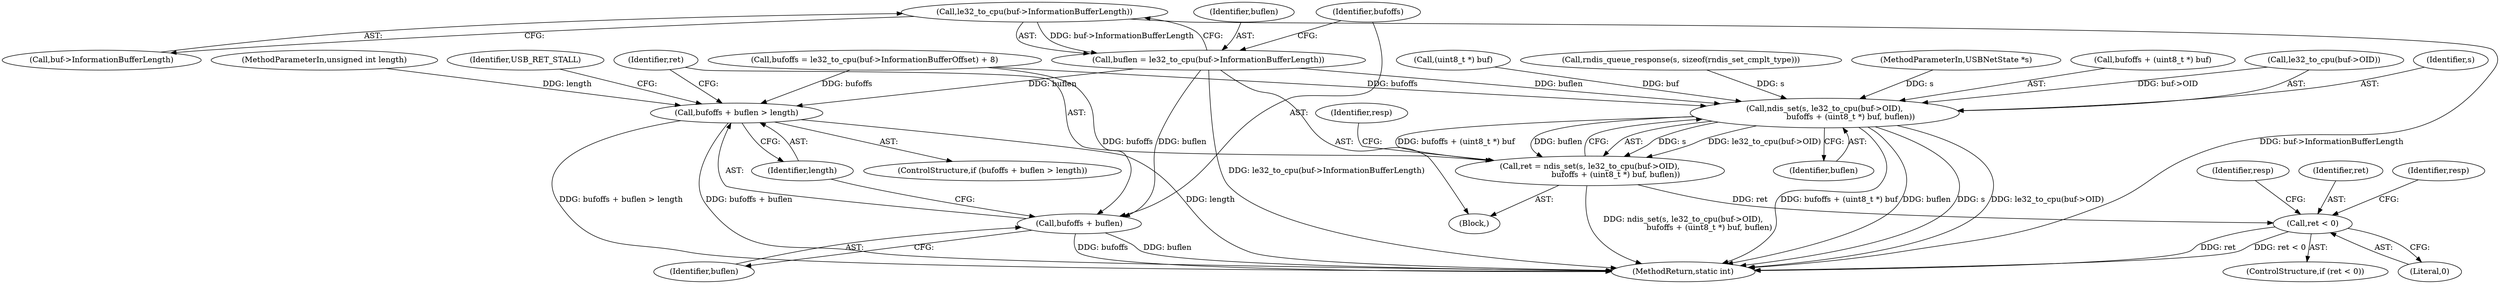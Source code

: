 digraph "0_qemu_fe3c546c5ff2a6210f9a4d8561cc64051ca8603e_0@pointer" {
"1000131" [label="(Call,le32_to_cpu(buf->InformationBufferLength))"];
"1000129" [label="(Call,buflen = le32_to_cpu(buf->InformationBufferLength))"];
"1000136" [label="(Call,bufoffs + buflen > length)"];
"1000137" [label="(Call,bufoffs + buflen)"];
"1000145" [label="(Call,ndis_set(s, le32_to_cpu(buf->OID),\n                     bufoffs + (uint8_t *) buf, buflen))"];
"1000143" [label="(Call,ret = ndis_set(s, le32_to_cpu(buf->OID),\n                     bufoffs + (uint8_t *) buf, buflen))"];
"1000165" [label="(Call,ret < 0)"];
"1000137" [label="(Call,bufoffs + buflen)"];
"1000109" [label="(Call,rndis_queue_response(s, sizeof(rndis_set_cmplt_type)))"];
"1000171" [label="(Identifier,resp)"];
"1000102" [label="(MethodParameterIn,USBNetState *s)"];
"1000121" [label="(Call,bufoffs = le32_to_cpu(buf->InformationBufferOffset) + 8)"];
"1000151" [label="(Call,bufoffs + (uint8_t *) buf)"];
"1000147" [label="(Call,le32_to_cpu(buf->OID))"];
"1000146" [label="(Identifier,s)"];
"1000153" [label="(Call,(uint8_t *) buf)"];
"1000167" [label="(Literal,0)"];
"1000156" [label="(Identifier,buflen)"];
"1000129" [label="(Call,buflen = le32_to_cpu(buf->InformationBufferLength))"];
"1000165" [label="(Call,ret < 0)"];
"1000164" [label="(ControlStructure,if (ret < 0))"];
"1000139" [label="(Identifier,buflen)"];
"1000105" [label="(Block,)"];
"1000159" [label="(Identifier,resp)"];
"1000143" [label="(Call,ret = ndis_set(s, le32_to_cpu(buf->OID),\n                     bufoffs + (uint8_t *) buf, buflen))"];
"1000136" [label="(Call,bufoffs + buflen > length)"];
"1000131" [label="(Call,le32_to_cpu(buf->InformationBufferLength))"];
"1000132" [label="(Call,buf->InformationBufferLength)"];
"1000166" [label="(Identifier,ret)"];
"1000104" [label="(MethodParameterIn,unsigned int length)"];
"1000138" [label="(Identifier,bufoffs)"];
"1000179" [label="(Identifier,resp)"];
"1000145" [label="(Call,ndis_set(s, le32_to_cpu(buf->OID),\n                     bufoffs + (uint8_t *) buf, buflen))"];
"1000140" [label="(Identifier,length)"];
"1000142" [label="(Identifier,USB_RET_STALL)"];
"1000135" [label="(ControlStructure,if (bufoffs + buflen > length))"];
"1000185" [label="(MethodReturn,static int)"];
"1000144" [label="(Identifier,ret)"];
"1000130" [label="(Identifier,buflen)"];
"1000131" -> "1000129"  [label="AST: "];
"1000131" -> "1000132"  [label="CFG: "];
"1000132" -> "1000131"  [label="AST: "];
"1000129" -> "1000131"  [label="CFG: "];
"1000131" -> "1000185"  [label="DDG: buf->InformationBufferLength"];
"1000131" -> "1000129"  [label="DDG: buf->InformationBufferLength"];
"1000129" -> "1000105"  [label="AST: "];
"1000130" -> "1000129"  [label="AST: "];
"1000138" -> "1000129"  [label="CFG: "];
"1000129" -> "1000185"  [label="DDG: le32_to_cpu(buf->InformationBufferLength)"];
"1000129" -> "1000136"  [label="DDG: buflen"];
"1000129" -> "1000137"  [label="DDG: buflen"];
"1000129" -> "1000145"  [label="DDG: buflen"];
"1000136" -> "1000135"  [label="AST: "];
"1000136" -> "1000140"  [label="CFG: "];
"1000137" -> "1000136"  [label="AST: "];
"1000140" -> "1000136"  [label="AST: "];
"1000142" -> "1000136"  [label="CFG: "];
"1000144" -> "1000136"  [label="CFG: "];
"1000136" -> "1000185"  [label="DDG: length"];
"1000136" -> "1000185"  [label="DDG: bufoffs + buflen > length"];
"1000136" -> "1000185"  [label="DDG: bufoffs + buflen"];
"1000121" -> "1000136"  [label="DDG: bufoffs"];
"1000104" -> "1000136"  [label="DDG: length"];
"1000137" -> "1000139"  [label="CFG: "];
"1000138" -> "1000137"  [label="AST: "];
"1000139" -> "1000137"  [label="AST: "];
"1000140" -> "1000137"  [label="CFG: "];
"1000137" -> "1000185"  [label="DDG: buflen"];
"1000137" -> "1000185"  [label="DDG: bufoffs"];
"1000121" -> "1000137"  [label="DDG: bufoffs"];
"1000145" -> "1000143"  [label="AST: "];
"1000145" -> "1000156"  [label="CFG: "];
"1000146" -> "1000145"  [label="AST: "];
"1000147" -> "1000145"  [label="AST: "];
"1000151" -> "1000145"  [label="AST: "];
"1000156" -> "1000145"  [label="AST: "];
"1000143" -> "1000145"  [label="CFG: "];
"1000145" -> "1000185"  [label="DDG: bufoffs + (uint8_t *) buf"];
"1000145" -> "1000185"  [label="DDG: buflen"];
"1000145" -> "1000185"  [label="DDG: s"];
"1000145" -> "1000185"  [label="DDG: le32_to_cpu(buf->OID)"];
"1000145" -> "1000143"  [label="DDG: s"];
"1000145" -> "1000143"  [label="DDG: le32_to_cpu(buf->OID)"];
"1000145" -> "1000143"  [label="DDG: bufoffs + (uint8_t *) buf"];
"1000145" -> "1000143"  [label="DDG: buflen"];
"1000109" -> "1000145"  [label="DDG: s"];
"1000102" -> "1000145"  [label="DDG: s"];
"1000147" -> "1000145"  [label="DDG: buf->OID"];
"1000121" -> "1000145"  [label="DDG: bufoffs"];
"1000153" -> "1000145"  [label="DDG: buf"];
"1000143" -> "1000105"  [label="AST: "];
"1000144" -> "1000143"  [label="AST: "];
"1000159" -> "1000143"  [label="CFG: "];
"1000143" -> "1000185"  [label="DDG: ndis_set(s, le32_to_cpu(buf->OID),\n                     bufoffs + (uint8_t *) buf, buflen)"];
"1000143" -> "1000165"  [label="DDG: ret"];
"1000165" -> "1000164"  [label="AST: "];
"1000165" -> "1000167"  [label="CFG: "];
"1000166" -> "1000165"  [label="AST: "];
"1000167" -> "1000165"  [label="AST: "];
"1000171" -> "1000165"  [label="CFG: "];
"1000179" -> "1000165"  [label="CFG: "];
"1000165" -> "1000185"  [label="DDG: ret"];
"1000165" -> "1000185"  [label="DDG: ret < 0"];
}
